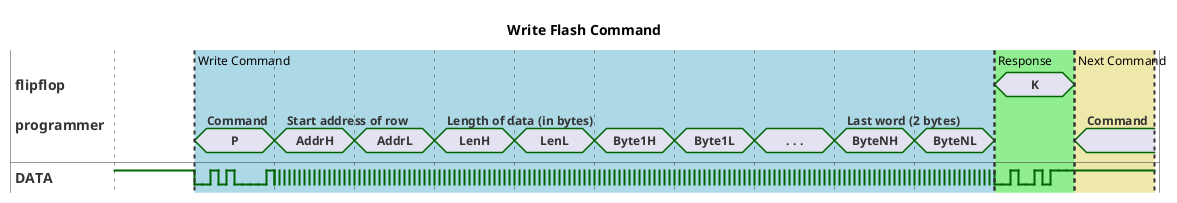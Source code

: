 @startuml write-command
' mode compact
scale 10 as 80 pixels
hide time-axis
Title: Write Flash Command

compact concise "flipflop" as FF
compact concise "programmer" as PG
binary "DATA" as D

D is high

@0
FF is {hidden}
PG is {hidden}

@10
PG is P : Command
D is low
@+1
D is low
@+1
D is high
@+1
D is low
@+1
D is high
@+1
D is low
@+1
D is low
@+1
D is low
@+1
D is low
@+1
D is high

@20
PG is AddrH : Start address of row
D is {high,low}

@30
PG is AddrL

@40
PG is LenH : Length of data (in bytes)

@50
PG is LenL

@60
PG is Byte1H

@70
PG is Byte1L

@80
PG is ". . ."

@90
PG is ByteNH : Last word (2 bytes)

@100
PG is ByteNL
FF is {hidden}


@110
FF is K
PG is {hidden}
D is low
@+1
D is low
@+1
D is high
@+1
D is low
@+1
D is low
@+1
D is high
@+1
D is low
@+1
D is high
@+1
D is high
@+1
D is high

@120
FF is {hidden}
PG is "" : Command



highlight 10 to 110 #LightBlue: Write Command
highlight 110 to 120 #LightGreen: Response
highlight 120 to 130 #PaleGoldenRod: Next Command

@enduml
